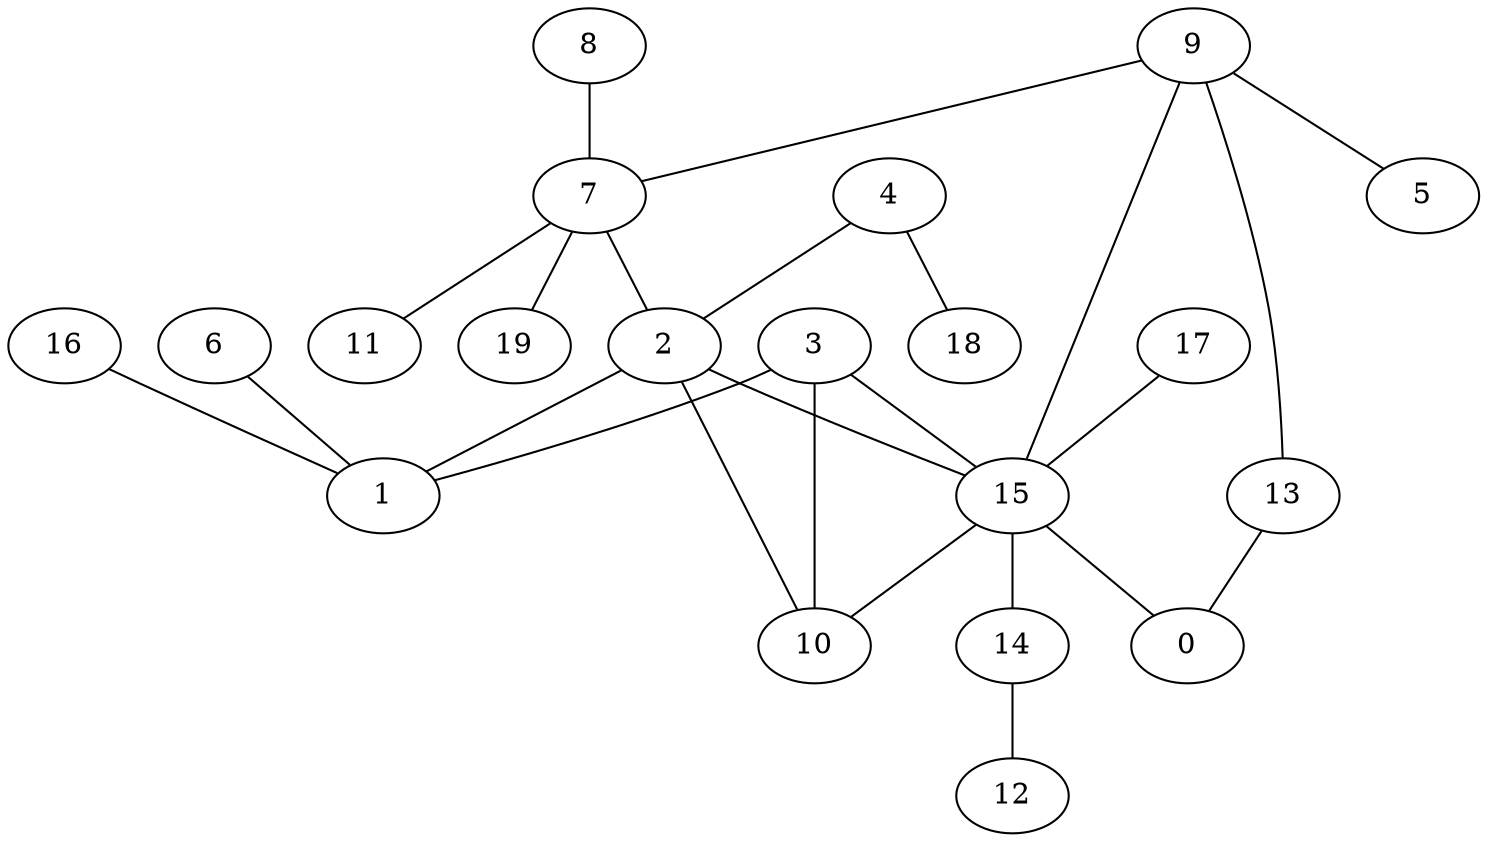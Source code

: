 digraph GG_graph {

subgraph G_graph {
edge [color = black]
"2" -> "1" [dir = none]
"2" -> "15" [dir = none]
"13" -> "0" [dir = none]
"15" -> "10" [dir = none]
"15" -> "14" [dir = none]
"3" -> "15" [dir = none]
"16" -> "1" [dir = none]
"8" -> "7" [dir = none]
"14" -> "12" [dir = none]
"6" -> "1" [dir = none]
"9" -> "5" [dir = none]
"9" -> "13" [dir = none]
"9" -> "15" [dir = none]
"7" -> "11" [dir = none]
"7" -> "19" [dir = none]
"7" -> "2" [dir = none]
"17" -> "15" [dir = none]
"4" -> "18" [dir = none]
"4" -> "2" [dir = none]
"9" -> "7" [dir = none]
"2" -> "10" [dir = none]
"15" -> "0" [dir = none]
"3" -> "1" [dir = none]
"3" -> "10" [dir = none]
}

}
